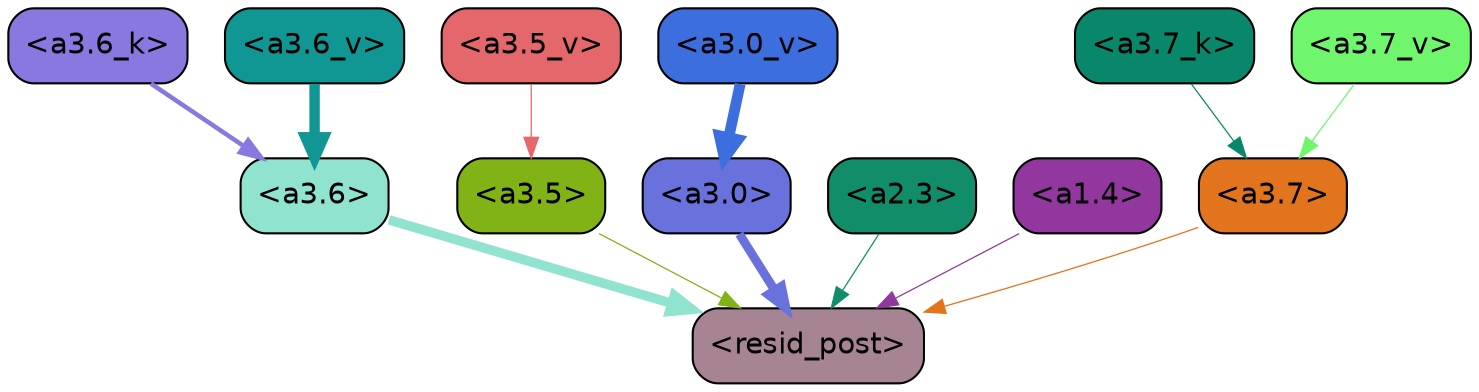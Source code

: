 strict digraph "" {
	graph [bgcolor=transparent,
		layout=dot,
		overlap=false,
		splines=true
	];
	"<a3.7>"	[color=black,
		fillcolor="#e3741e",
		fontname=Helvetica,
		shape=box,
		style="filled, rounded"];
	"<resid_post>"	[color=black,
		fillcolor="#a78494",
		fontname=Helvetica,
		shape=box,
		style="filled, rounded"];
	"<a3.7>" -> "<resid_post>"	[color="#e3741e",
		penwidth=0.6239100098609924];
	"<a3.6>"	[color=black,
		fillcolor="#90e3cf",
		fontname=Helvetica,
		shape=box,
		style="filled, rounded"];
	"<a3.6>" -> "<resid_post>"	[color="#90e3cf",
		penwidth=4.569062113761902];
	"<a3.5>"	[color=black,
		fillcolor="#81b216",
		fontname=Helvetica,
		shape=box,
		style="filled, rounded"];
	"<a3.5>" -> "<resid_post>"	[color="#81b216",
		penwidth=0.6];
	"<a3.0>"	[color=black,
		fillcolor="#6972dc",
		fontname=Helvetica,
		shape=box,
		style="filled, rounded"];
	"<a3.0>" -> "<resid_post>"	[color="#6972dc",
		penwidth=4.283544182777405];
	"<a2.3>"	[color=black,
		fillcolor="#128d6a",
		fontname=Helvetica,
		shape=box,
		style="filled, rounded"];
	"<a2.3>" -> "<resid_post>"	[color="#128d6a",
		penwidth=0.6];
	"<a1.4>"	[color=black,
		fillcolor="#91379e",
		fontname=Helvetica,
		shape=box,
		style="filled, rounded"];
	"<a1.4>" -> "<resid_post>"	[color="#91379e",
		penwidth=0.6];
	"<a3.7_k>"	[color=black,
		fillcolor="#08876b",
		fontname=Helvetica,
		shape=box,
		style="filled, rounded"];
	"<a3.7_k>" -> "<a3.7>"	[color="#08876b",
		penwidth=0.6];
	"<a3.6_k>"	[color=black,
		fillcolor="#8878df",
		fontname=Helvetica,
		shape=box,
		style="filled, rounded"];
	"<a3.6_k>" -> "<a3.6>"	[color="#8878df",
		penwidth=2.174198240041733];
	"<a3.7_v>"	[color=black,
		fillcolor="#70f66d",
		fontname=Helvetica,
		shape=box,
		style="filled, rounded"];
	"<a3.7_v>" -> "<a3.7>"	[color="#70f66d",
		penwidth=0.6];
	"<a3.6_v>"	[color=black,
		fillcolor="#109793",
		fontname=Helvetica,
		shape=box,
		style="filled, rounded"];
	"<a3.6_v>" -> "<a3.6>"	[color="#109793",
		penwidth=5.002329230308533];
	"<a3.5_v>"	[color=black,
		fillcolor="#e3676b",
		fontname=Helvetica,
		shape=box,
		style="filled, rounded"];
	"<a3.5_v>" -> "<a3.5>"	[color="#e3676b",
		penwidth=0.6];
	"<a3.0_v>"	[color=black,
		fillcolor="#3c6edd",
		fontname=Helvetica,
		shape=box,
		style="filled, rounded"];
	"<a3.0_v>" -> "<a3.0>"	[color="#3c6edd",
		penwidth=5.188832879066467];
}
